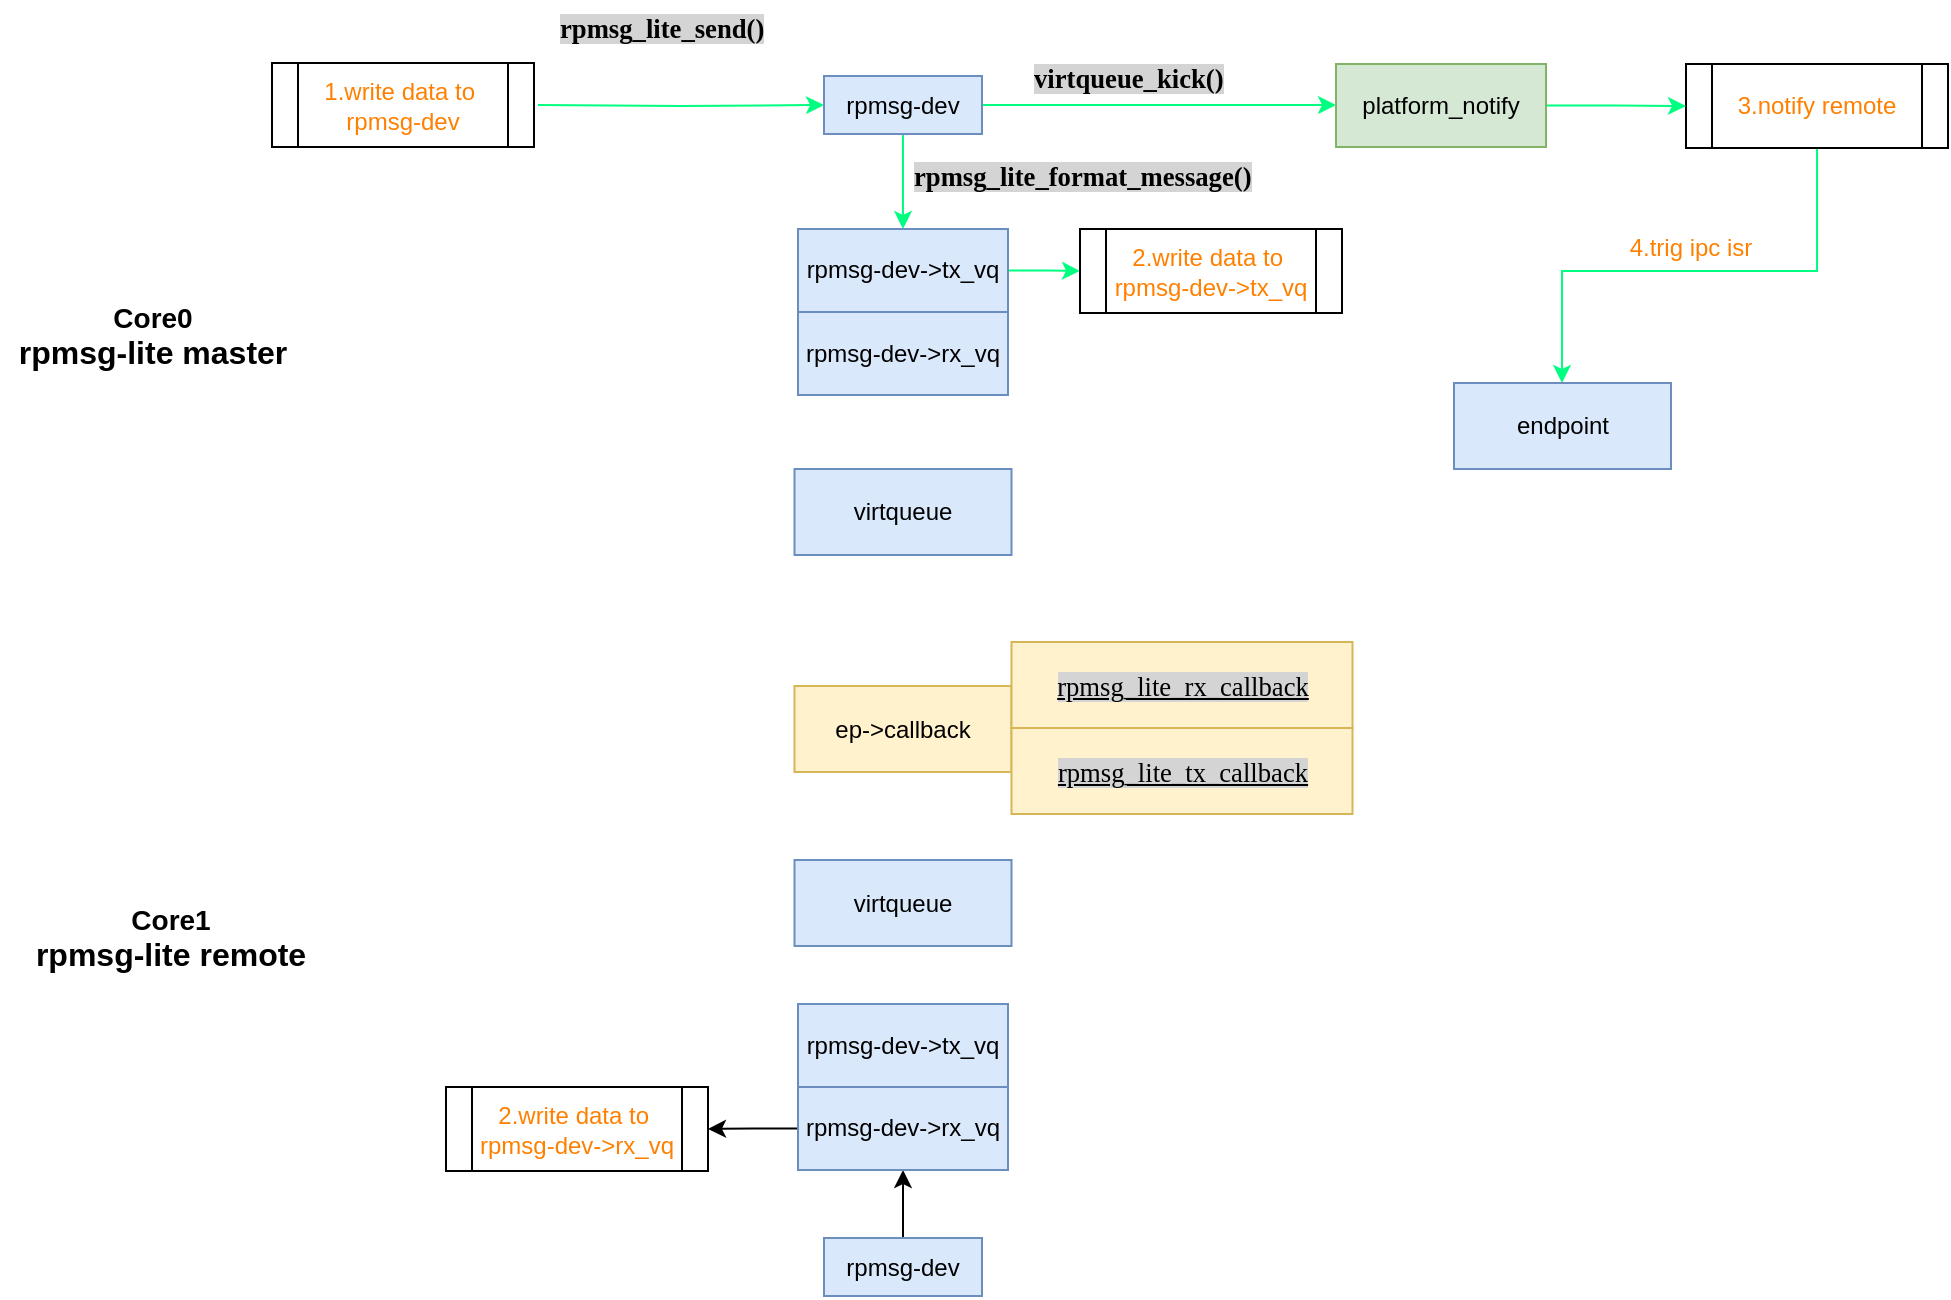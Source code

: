 <mxfile version="24.7.15">
  <diagram name="第 1 页" id="OUOmv2K8jCSlT83V8ajN">
    <mxGraphModel dx="2219" dy="918" grid="0" gridSize="10" guides="1" tooltips="1" connect="0" arrows="1" fold="1" page="1" pageScale="1" pageWidth="3300" pageHeight="4681" background="none" math="0" shadow="0">
      <root>
        <mxCell id="0" />
        <mxCell id="1" parent="0" />
        <mxCell id="ha_QL4AD3pHfb7NoFILa-2" value="&lt;font style=&quot;font-size: 14px;&quot;&gt;&lt;b&gt;Core0&lt;/b&gt;&lt;/font&gt;&lt;div&gt;&lt;font size=&quot;3&quot;&gt;&lt;b&gt;rpmsg-lite master&lt;/b&gt;&lt;/font&gt;&lt;/div&gt;" style="text;html=1;align=center;verticalAlign=middle;resizable=0;points=[];autosize=1;strokeColor=none;fillColor=none;" vertex="1" parent="1">
          <mxGeometry x="54" y="418.5" width="152" height="48" as="geometry" />
        </mxCell>
        <mxCell id="ha_QL4AD3pHfb7NoFILa-3" value="&lt;font style=&quot;font-size: 14px;&quot;&gt;&lt;b&gt;Core1&lt;/b&gt;&lt;/font&gt;&lt;div&gt;&lt;font size=&quot;3&quot;&gt;&lt;b&gt;rpmsg-lite remote&lt;/b&gt;&lt;/font&gt;&lt;/div&gt;" style="text;html=1;align=center;verticalAlign=middle;resizable=0;points=[];autosize=1;strokeColor=none;fillColor=none;" vertex="1" parent="1">
          <mxGeometry x="62" y="720" width="153" height="48" as="geometry" />
        </mxCell>
        <mxCell id="ha_QL4AD3pHfb7NoFILa-8" value="" style="edgeStyle=orthogonalEdgeStyle;rounded=0;orthogonalLoop=1;jettySize=auto;html=1;strokeColor=#00FF80;" edge="1" parent="1" target="ha_QL4AD3pHfb7NoFILa-7">
          <mxGeometry relative="1" as="geometry">
            <mxPoint x="323" y="327.5" as="sourcePoint" />
          </mxGeometry>
        </mxCell>
        <mxCell id="ha_QL4AD3pHfb7NoFILa-11" value="" style="edgeStyle=orthogonalEdgeStyle;rounded=0;orthogonalLoop=1;jettySize=auto;html=1;strokeColor=#00FF80;" edge="1" parent="1" source="ha_QL4AD3pHfb7NoFILa-7" target="ha_QL4AD3pHfb7NoFILa-10">
          <mxGeometry relative="1" as="geometry" />
        </mxCell>
        <mxCell id="ha_QL4AD3pHfb7NoFILa-26" style="edgeStyle=orthogonalEdgeStyle;rounded=0;orthogonalLoop=1;jettySize=auto;html=1;strokeColor=#00FF80;" edge="1" parent="1" source="ha_QL4AD3pHfb7NoFILa-7">
          <mxGeometry relative="1" as="geometry">
            <mxPoint x="722" y="327.5" as="targetPoint" />
          </mxGeometry>
        </mxCell>
        <mxCell id="ha_QL4AD3pHfb7NoFILa-7" value="rpmsg-dev" style="whiteSpace=wrap;html=1;fillColor=#dae8fc;strokeColor=#6c8ebf;" vertex="1" parent="1">
          <mxGeometry x="466" y="313" width="79" height="29" as="geometry" />
        </mxCell>
        <mxCell id="ha_QL4AD3pHfb7NoFILa-20" value="" style="edgeStyle=orthogonalEdgeStyle;rounded=0;orthogonalLoop=1;jettySize=auto;html=1;strokeColor=#00FF80;" edge="1" parent="1" source="ha_QL4AD3pHfb7NoFILa-10" target="ha_QL4AD3pHfb7NoFILa-19">
          <mxGeometry relative="1" as="geometry" />
        </mxCell>
        <mxCell id="ha_QL4AD3pHfb7NoFILa-10" value="rpmsg-dev-&amp;gt;tx_vq" style="whiteSpace=wrap;html=1;fillColor=#dae8fc;strokeColor=#6c8ebf;" vertex="1" parent="1">
          <mxGeometry x="453" y="389.5" width="105" height="41.5" as="geometry" />
        </mxCell>
        <mxCell id="ha_QL4AD3pHfb7NoFILa-12" value="&lt;span style=&quot;background-color:#ffffff;padding:0px 0px 0px 2px;&quot;&gt;&lt;span style=&quot;color:#000000;background-color:#ffffff;font-family:&amp;quot;Consolas&amp;quot;;font-size:10pt;white-space:pre;&quot;&gt;&lt;span style=&quot;color:#000000;&quot;&gt;&lt;/span&gt;&lt;span style=&quot;color:#000000;background-color:#d4d4d4;font-weight:bold;&quot;&gt;rpmsg_lite_format_message()&lt;/span&gt;&lt;/span&gt;&lt;/span&gt;" style="text;whiteSpace=wrap;html=1;" vertex="1" parent="1">
          <mxGeometry x="507.003" y="349.001" width="213" height="38" as="geometry" />
        </mxCell>
        <mxCell id="ha_QL4AD3pHfb7NoFILa-13" value="&lt;span style=&quot;background-color:#ffffff;padding:0px 0px 0px 2px;&quot;&gt;&lt;span style=&quot;color:#000000;background-color:#ffffff;font-family:&amp;quot;Consolas&amp;quot;;font-size:10pt;white-space:pre;&quot;&gt;&lt;span style=&quot;color:#000000;&quot;&gt;&lt;/span&gt;&lt;span style=&quot;color:#000000;background-color:#d4d4d4;font-weight:bold;&quot;&gt;rpmsg_lite_send()&lt;/span&gt;&lt;/span&gt;&lt;/span&gt;" style="text;whiteSpace=wrap;html=1;" vertex="1" parent="1">
          <mxGeometry x="330.001" y="275.001" width="140" height="38" as="geometry" />
        </mxCell>
        <mxCell id="ha_QL4AD3pHfb7NoFILa-14" value="rpmsg-dev-&amp;gt;rx_vq" style="whiteSpace=wrap;html=1;fillColor=#dae8fc;strokeColor=#6c8ebf;" vertex="1" parent="1">
          <mxGeometry x="453" y="431" width="105" height="41.5" as="geometry" />
        </mxCell>
        <mxCell id="ha_QL4AD3pHfb7NoFILa-19" value="&lt;span style=&quot;text-wrap-mode: nowrap;&quot;&gt;&lt;font color=&quot;#ff8000&quot;&gt;2.write data to&amp;nbsp;&lt;/font&gt;&lt;/span&gt;&lt;div style=&quot;text-wrap-mode: nowrap;&quot;&gt;&lt;font color=&quot;#ff8000&quot;&gt;rpmsg-dev-&amp;gt;tx_vq&lt;/font&gt;&lt;/div&gt;" style="shape=process;whiteSpace=wrap;html=1;backgroundOutline=1;" vertex="1" parent="1">
          <mxGeometry x="594" y="389.5" width="131" height="42" as="geometry" />
        </mxCell>
        <mxCell id="ha_QL4AD3pHfb7NoFILa-21" value="&lt;font color=&quot;#ff8000&quot;&gt;1.write data to&amp;nbsp;&lt;/font&gt;&lt;div&gt;&lt;font color=&quot;#ff8000&quot;&gt;rpmsg-dev&lt;/font&gt;&lt;/div&gt;" style="shape=process;whiteSpace=wrap;html=1;backgroundOutline=1;" vertex="1" parent="1">
          <mxGeometry x="190" y="306.5" width="131" height="42" as="geometry" />
        </mxCell>
        <mxCell id="ha_QL4AD3pHfb7NoFILa-22" value="&lt;span style=&quot;background-color:#ffffff;padding:0px 0px 0px 2px;&quot;&gt;&lt;span style=&quot;color:#000000;background-color:#ffffff;font-family:&amp;quot;Consolas&amp;quot;;font-size:10pt;white-space:pre;&quot;&gt;&lt;b&gt;&lt;span style=&quot;color:#000000;&quot;&gt;&lt;/span&gt;&lt;span style=&quot;color:#000000;background-color:#d4d4d4;&quot;&gt;virtqueue_kick()&lt;/span&gt;&lt;/b&gt;&lt;/span&gt;&lt;/span&gt;" style="text;whiteSpace=wrap;html=1;" vertex="1" parent="1">
          <mxGeometry x="567" y="300.497" width="133" height="38" as="geometry" />
        </mxCell>
        <mxCell id="ha_QL4AD3pHfb7NoFILa-23" value="virtqueue" style="whiteSpace=wrap;html=1;fillColor=#dae8fc;strokeColor=#6c8ebf;" vertex="1" parent="1">
          <mxGeometry x="451.25" y="509.5" width="108.5" height="43" as="geometry" />
        </mxCell>
        <mxCell id="ha_QL4AD3pHfb7NoFILa-32" style="edgeStyle=orthogonalEdgeStyle;rounded=0;orthogonalLoop=1;jettySize=auto;html=1;strokeColor=#00FF80;" edge="1" parent="1" source="ha_QL4AD3pHfb7NoFILa-27" target="ha_QL4AD3pHfb7NoFILa-31">
          <mxGeometry relative="1" as="geometry">
            <Array as="points">
              <mxPoint x="963" y="410.5" />
              <mxPoint x="835" y="410.5" />
            </Array>
          </mxGeometry>
        </mxCell>
        <mxCell id="ha_QL4AD3pHfb7NoFILa-27" value="&lt;font color=&quot;#ff8000&quot;&gt;&lt;span style=&quot;text-wrap-mode: nowrap;&quot;&gt;3.notify remote&lt;/span&gt;&lt;/font&gt;" style="shape=process;whiteSpace=wrap;html=1;backgroundOutline=1;" vertex="1" parent="1">
          <mxGeometry x="897" y="307" width="131" height="42" as="geometry" />
        </mxCell>
        <mxCell id="ha_QL4AD3pHfb7NoFILa-29" value="" style="edgeStyle=orthogonalEdgeStyle;rounded=0;orthogonalLoop=1;jettySize=auto;html=1;strokeColor=#00FF80;" edge="1" parent="1" source="ha_QL4AD3pHfb7NoFILa-28" target="ha_QL4AD3pHfb7NoFILa-27">
          <mxGeometry relative="1" as="geometry" />
        </mxCell>
        <mxCell id="ha_QL4AD3pHfb7NoFILa-28" value="platform_notify" style="whiteSpace=wrap;html=1;fillColor=#d5e8d4;strokeColor=#82b366;" vertex="1" parent="1">
          <mxGeometry x="722" y="307" width="105" height="41.5" as="geometry" />
        </mxCell>
        <mxCell id="ha_QL4AD3pHfb7NoFILa-31" value="endpoint" style="whiteSpace=wrap;html=1;fillColor=#dae8fc;strokeColor=#6c8ebf;" vertex="1" parent="1">
          <mxGeometry x="781" y="466.5" width="108.5" height="43" as="geometry" />
        </mxCell>
        <mxCell id="ha_QL4AD3pHfb7NoFILa-33" value="&lt;font color=&quot;#ff8000&quot;&gt;4.trig ipc isr&lt;/font&gt;" style="text;html=1;align=center;verticalAlign=middle;resizable=0;points=[];autosize=1;strokeColor=none;fillColor=none;" vertex="1" parent="1">
          <mxGeometry x="859" y="386" width="79" height="26" as="geometry" />
        </mxCell>
        <mxCell id="ha_QL4AD3pHfb7NoFILa-34" value="ep-&amp;gt;callback" style="whiteSpace=wrap;html=1;fillColor=#fff2cc;strokeColor=#d6b656;movable=1;resizable=1;rotatable=1;deletable=1;editable=1;locked=0;connectable=1;" vertex="1" parent="1">
          <mxGeometry x="451.25" y="618" width="108.5" height="43" as="geometry" />
        </mxCell>
        <mxCell id="ha_QL4AD3pHfb7NoFILa-35" value="&lt;span style=&quot;font-family: Consolas; font-size: 13.333px; white-space: pre; background-color: rgb(212, 212, 212); text-decoration-line: underline;&quot;&gt;rpmsg_lite_rx_callback&lt;/span&gt;" style="whiteSpace=wrap;html=1;fillColor=#fff2cc;strokeColor=#d6b656;movable=1;resizable=1;rotatable=1;deletable=1;editable=1;locked=0;connectable=1;" vertex="1" parent="1">
          <mxGeometry x="559.75" y="596" width="170.5" height="43" as="geometry" />
        </mxCell>
        <mxCell id="ha_QL4AD3pHfb7NoFILa-39" value="&lt;span style=&quot;font-family: Consolas; font-size: 13.333px; white-space: pre; background-color: rgb(212, 212, 212); text-decoration-line: underline;&quot;&gt;rpmsg_lite_tx_callback&lt;/span&gt;" style="whiteSpace=wrap;html=1;fillColor=#fff2cc;strokeColor=#d6b656;movable=1;resizable=1;rotatable=1;deletable=1;editable=1;locked=0;connectable=1;" vertex="1" parent="1">
          <mxGeometry x="559.75" y="639" width="170.5" height="43" as="geometry" />
        </mxCell>
        <mxCell id="ha_QL4AD3pHfb7NoFILa-44" value="" style="edgeStyle=orthogonalEdgeStyle;rounded=0;orthogonalLoop=1;jettySize=auto;html=1;" edge="1" parent="1" source="ha_QL4AD3pHfb7NoFILa-40" target="ha_QL4AD3pHfb7NoFILa-42">
          <mxGeometry relative="1" as="geometry" />
        </mxCell>
        <mxCell id="ha_QL4AD3pHfb7NoFILa-40" value="rpmsg-dev" style="whiteSpace=wrap;html=1;fillColor=#dae8fc;strokeColor=#6c8ebf;" vertex="1" parent="1">
          <mxGeometry x="466" y="894" width="79" height="29" as="geometry" />
        </mxCell>
        <mxCell id="ha_QL4AD3pHfb7NoFILa-41" value="rpmsg-dev-&amp;gt;tx_vq" style="whiteSpace=wrap;html=1;fillColor=#dae8fc;strokeColor=#6c8ebf;" vertex="1" parent="1">
          <mxGeometry x="453" y="777" width="105" height="41.5" as="geometry" />
        </mxCell>
        <mxCell id="ha_QL4AD3pHfb7NoFILa-46" value="" style="edgeStyle=orthogonalEdgeStyle;rounded=0;orthogonalLoop=1;jettySize=auto;html=1;" edge="1" parent="1" source="ha_QL4AD3pHfb7NoFILa-42" target="ha_QL4AD3pHfb7NoFILa-45">
          <mxGeometry relative="1" as="geometry" />
        </mxCell>
        <mxCell id="ha_QL4AD3pHfb7NoFILa-42" value="rpmsg-dev-&amp;gt;rx_vq" style="whiteSpace=wrap;html=1;fillColor=#dae8fc;strokeColor=#6c8ebf;" vertex="1" parent="1">
          <mxGeometry x="453" y="818.5" width="105" height="41.5" as="geometry" />
        </mxCell>
        <mxCell id="ha_QL4AD3pHfb7NoFILa-43" value="virtqueue" style="whiteSpace=wrap;html=1;fillColor=#dae8fc;strokeColor=#6c8ebf;" vertex="1" parent="1">
          <mxGeometry x="451.25" y="705" width="108.5" height="43" as="geometry" />
        </mxCell>
        <mxCell id="ha_QL4AD3pHfb7NoFILa-45" value="&lt;span style=&quot;text-wrap-mode: nowrap;&quot;&gt;&lt;font color=&quot;#ff8000&quot;&gt;2.write data to&amp;nbsp;&lt;/font&gt;&lt;/span&gt;&lt;div style=&quot;text-wrap-mode: nowrap;&quot;&gt;&lt;font color=&quot;#ff8000&quot;&gt;rpmsg-dev-&amp;gt;rx_vq&lt;/font&gt;&lt;/div&gt;" style="shape=process;whiteSpace=wrap;html=1;backgroundOutline=1;" vertex="1" parent="1">
          <mxGeometry x="277" y="818.5" width="131" height="42" as="geometry" />
        </mxCell>
      </root>
    </mxGraphModel>
  </diagram>
</mxfile>
